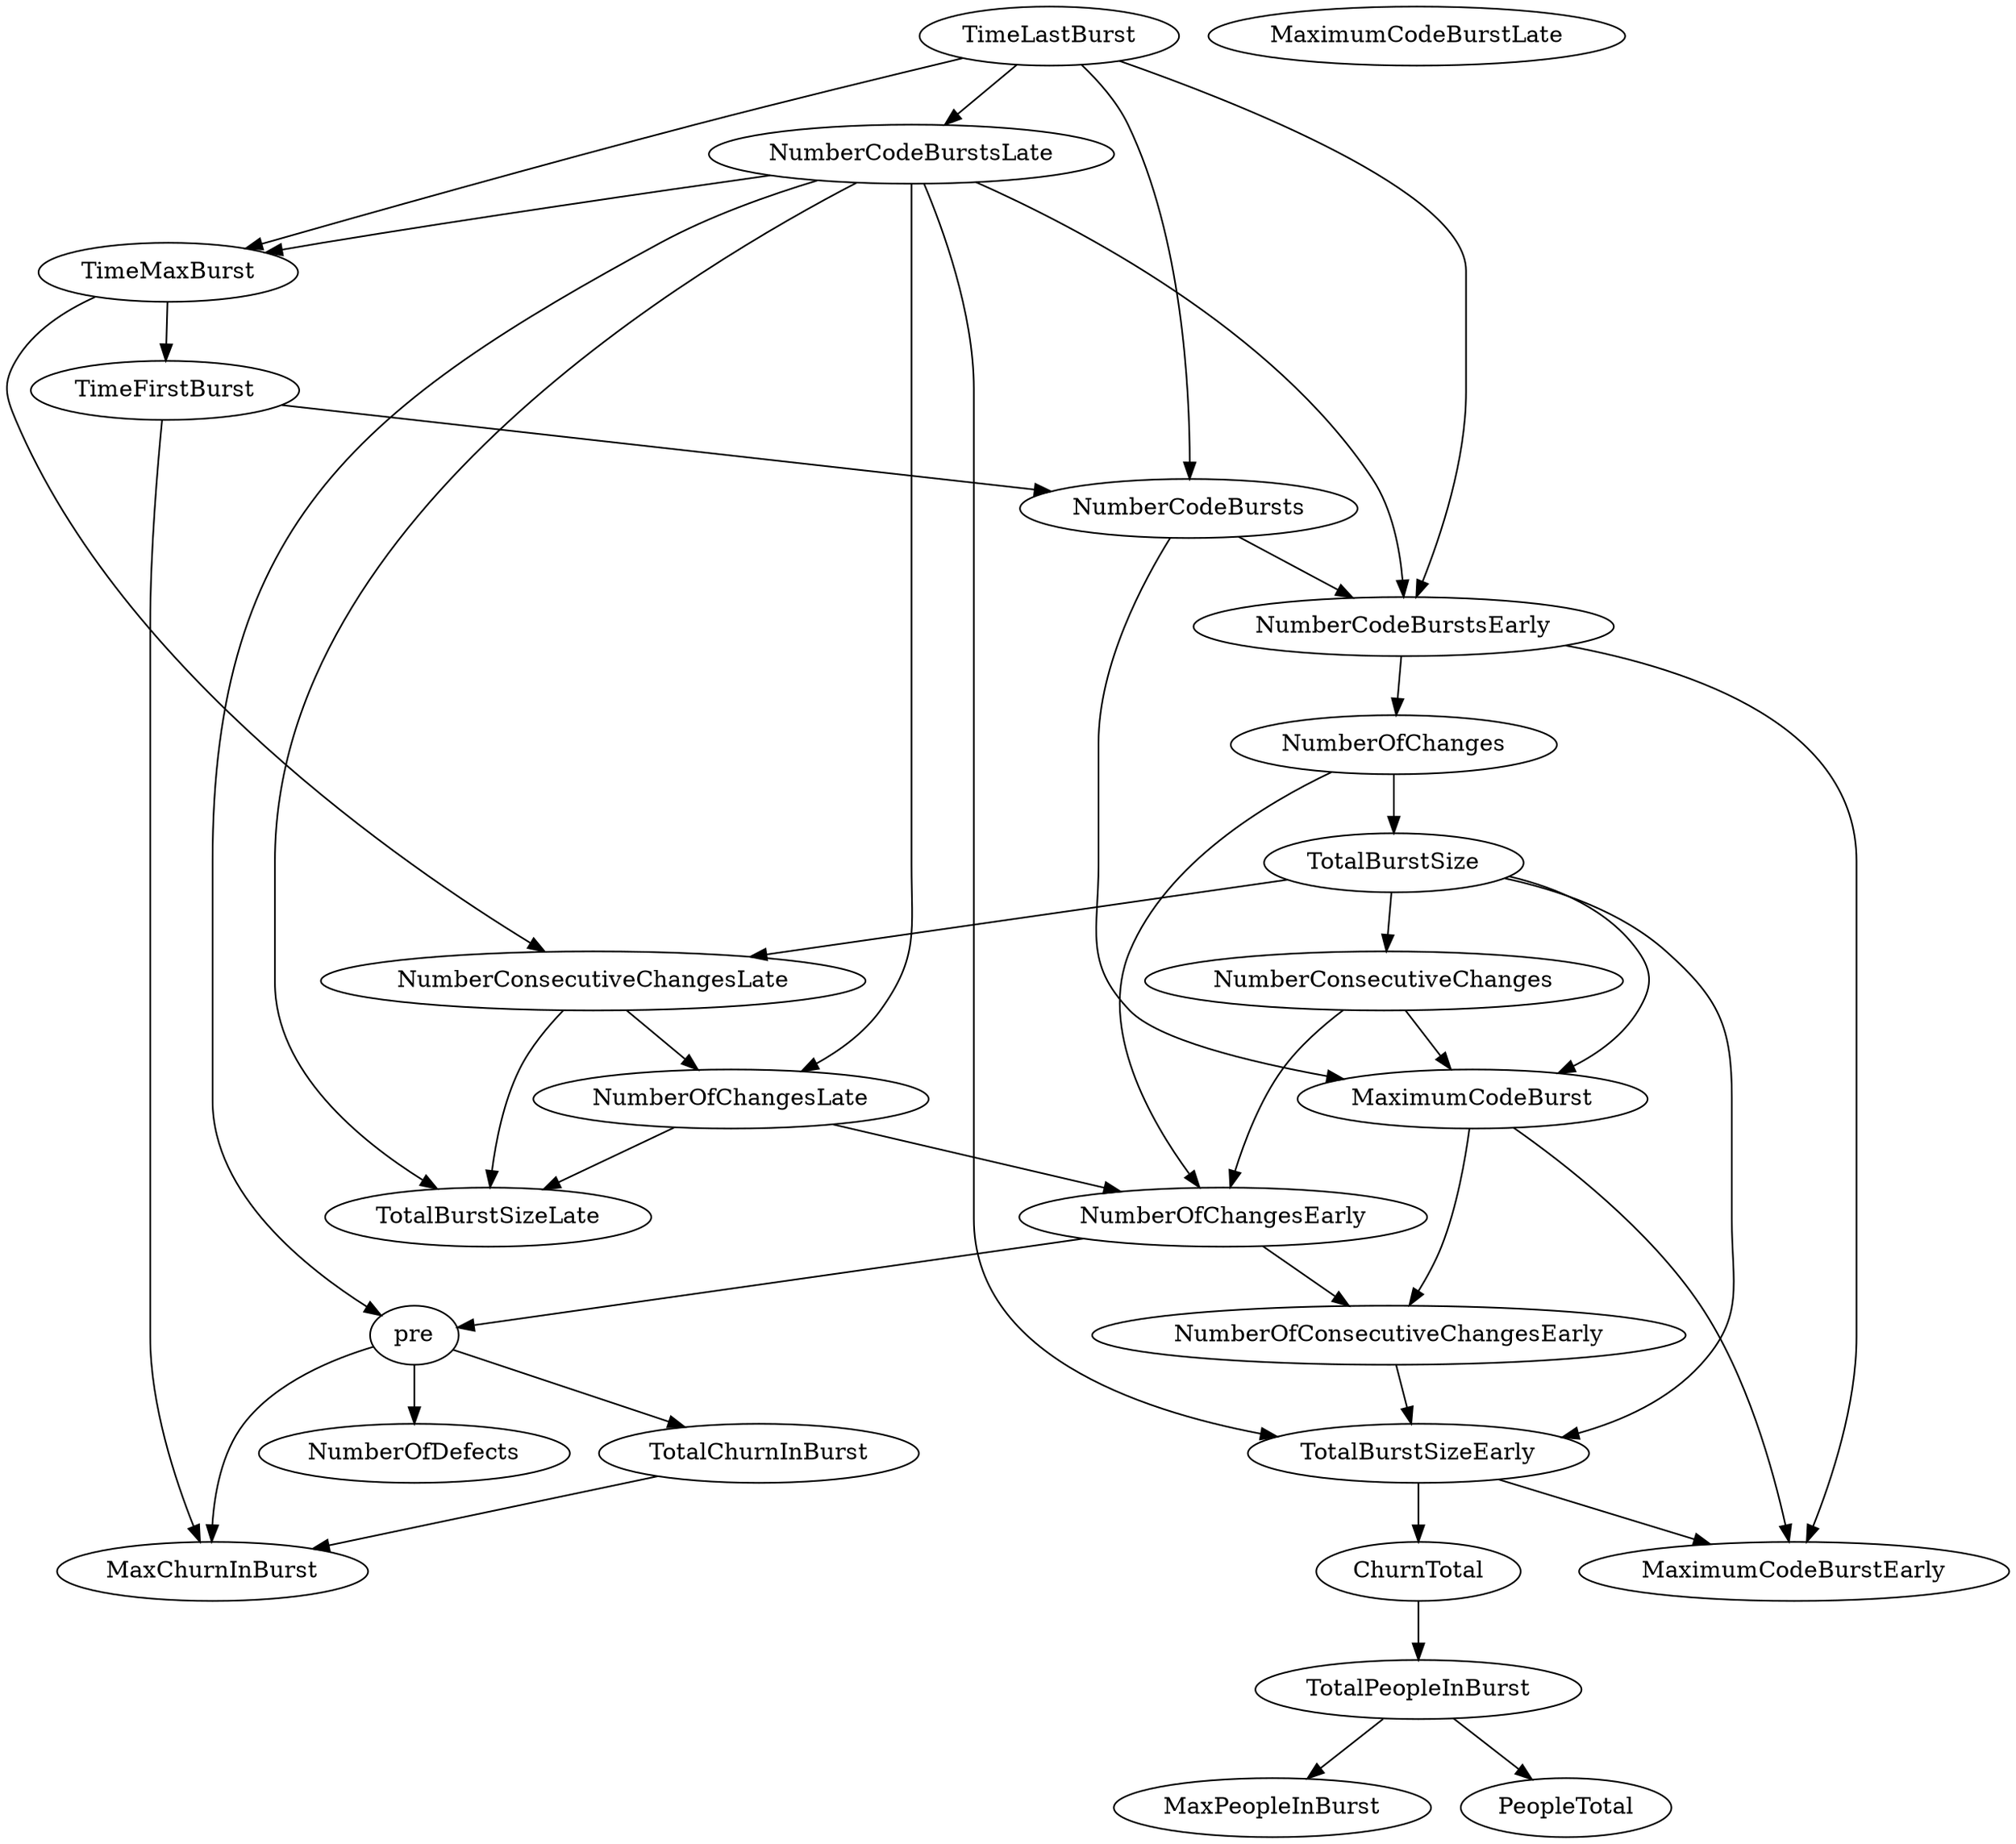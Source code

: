 digraph {
   TotalPeopleInBurst;
   MaximumCodeBurstLate;
   NumberOfChanges;
   MaxPeopleInBurst;
   TotalBurstSizeLate;
   NumberCodeBurstsLate;
   NumberOfChangesLate;
   NumberOfChangesEarly;
   MaxChurnInBurst;
   MaximumCodeBurstEarly;
   NumberCodeBurstsEarly;
   TimeFirstBurst;
   TotalChurnInBurst;
   ChurnTotal;
   MaximumCodeBurst;
   NumberOfConsecutiveChangesEarly;
   NumberConsecutiveChangesLate;
   TotalBurstSizeEarly;
   TotalBurstSize;
   TimeMaxBurst;
   NumberConsecutiveChanges;
   TimeLastBurst;
   NumberCodeBursts;
   PeopleTotal;
   pre;
   NumberOfDefects;
   TotalPeopleInBurst -> MaxPeopleInBurst;
   TotalPeopleInBurst -> PeopleTotal;
   NumberOfChanges -> NumberOfChangesEarly;
   NumberOfChanges -> TotalBurstSize;
   NumberCodeBurstsLate -> TotalBurstSizeLate;
   NumberCodeBurstsLate -> NumberOfChangesLate;
   NumberCodeBurstsLate -> NumberCodeBurstsEarly;
   NumberCodeBurstsLate -> TotalBurstSizeEarly;
   NumberCodeBurstsLate -> TimeMaxBurst;
   NumberCodeBurstsLate -> pre;
   NumberOfChangesLate -> TotalBurstSizeLate;
   NumberOfChangesLate -> NumberOfChangesEarly;
   NumberOfChangesEarly -> NumberOfConsecutiveChangesEarly;
   NumberOfChangesEarly -> pre;
   NumberCodeBurstsEarly -> NumberOfChanges;
   NumberCodeBurstsEarly -> MaximumCodeBurstEarly;
   TimeFirstBurst -> MaxChurnInBurst;
   TimeFirstBurst -> NumberCodeBursts;
   TotalChurnInBurst -> MaxChurnInBurst;
   ChurnTotal -> TotalPeopleInBurst;
   MaximumCodeBurst -> MaximumCodeBurstEarly;
   MaximumCodeBurst -> NumberOfConsecutiveChangesEarly;
   NumberOfConsecutiveChangesEarly -> TotalBurstSizeEarly;
   NumberConsecutiveChangesLate -> TotalBurstSizeLate;
   NumberConsecutiveChangesLate -> NumberOfChangesLate;
   TotalBurstSizeEarly -> MaximumCodeBurstEarly;
   TotalBurstSizeEarly -> ChurnTotal;
   TotalBurstSize -> MaximumCodeBurst;
   TotalBurstSize -> NumberConsecutiveChangesLate;
   TotalBurstSize -> TotalBurstSizeEarly;
   TotalBurstSize -> NumberConsecutiveChanges;
   TimeMaxBurst -> TimeFirstBurst;
   TimeMaxBurst -> NumberConsecutiveChangesLate;
   NumberConsecutiveChanges -> NumberOfChangesEarly;
   NumberConsecutiveChanges -> MaximumCodeBurst;
   TimeLastBurst -> NumberCodeBurstsLate;
   TimeLastBurst -> NumberCodeBurstsEarly;
   TimeLastBurst -> TimeMaxBurst;
   TimeLastBurst -> NumberCodeBursts;
   NumberCodeBursts -> NumberCodeBurstsEarly;
   NumberCodeBursts -> MaximumCodeBurst;
   pre -> MaxChurnInBurst;
   pre -> TotalChurnInBurst;
   pre -> NumberOfDefects;
}
